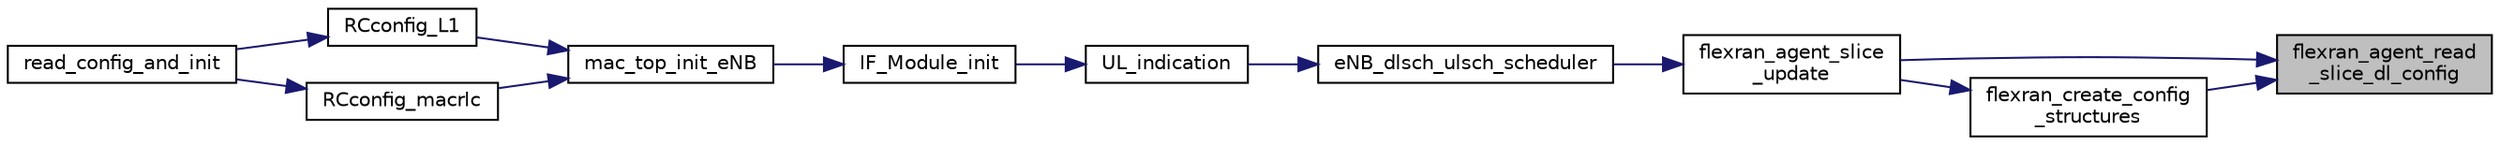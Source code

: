 digraph "flexran_agent_read_slice_dl_config"
{
 // LATEX_PDF_SIZE
  edge [fontname="Helvetica",fontsize="10",labelfontname="Helvetica",labelfontsize="10"];
  node [fontname="Helvetica",fontsize="10",shape=record];
  rankdir="RL";
  Node1 [label="flexran_agent_read\l_slice_dl_config",height=0.2,width=0.4,color="black", fillcolor="grey75", style="filled", fontcolor="black",tooltip=" "];
  Node1 -> Node2 [dir="back",color="midnightblue",fontsize="10",style="solid",fontname="Helvetica"];
  Node2 [label="flexran_agent_slice\l_update",height=0.2,width=0.4,color="black", fillcolor="white", style="filled",URL="$flexran__agent__mac_8h.html#a0d004b81683913813b1f18b1f700e5f3",tooltip=" "];
  Node2 -> Node3 [dir="back",color="midnightblue",fontsize="10",style="solid",fontname="Helvetica"];
  Node3 [label="eNB_dlsch_ulsch_scheduler",height=0.2,width=0.4,color="black", fillcolor="white", style="filled",URL="$group____mac.html#ga2a3ebd99050898af5b0f5ff9c9785897",tooltip=" "];
  Node3 -> Node4 [dir="back",color="midnightblue",fontsize="10",style="solid",fontname="Helvetica"];
  Node4 [label="UL_indication",height=0.2,width=0.4,color="black", fillcolor="white", style="filled",URL="$IF__Module_8h.html#a0e2ef22a02b2c6683ab06f6d53f92e4d",tooltip=" "];
  Node4 -> Node5 [dir="back",color="midnightblue",fontsize="10",style="solid",fontname="Helvetica"];
  Node5 [label="IF_Module_init",height=0.2,width=0.4,color="black", fillcolor="white", style="filled",URL="$IF__Module_8h.html#a889f718a2d163ae240f8aa0732d35a81",tooltip=" "];
  Node5 -> Node6 [dir="back",color="midnightblue",fontsize="10",style="solid",fontname="Helvetica"];
  Node6 [label="mac_top_init_eNB",height=0.2,width=0.4,color="black", fillcolor="white", style="filled",URL="$group____mac.html#ga7b366a80fdb7f92ef5b4418560f2c330",tooltip=" "];
  Node6 -> Node7 [dir="back",color="midnightblue",fontsize="10",style="solid",fontname="Helvetica"];
  Node7 [label="RCconfig_L1",height=0.2,width=0.4,color="black", fillcolor="white", style="filled",URL="$group____enb__app.html#gaf0a0b784f891b689029fdac80981bb48",tooltip=" "];
  Node7 -> Node8 [dir="back",color="midnightblue",fontsize="10",style="solid",fontname="Helvetica"];
  Node8 [label="read_config_and_init",height=0.2,width=0.4,color="black", fillcolor="white", style="filled",URL="$group____enb__app.html#gafd8182cd803334f6a7df61898dc81389",tooltip=" "];
  Node6 -> Node9 [dir="back",color="midnightblue",fontsize="10",style="solid",fontname="Helvetica"];
  Node9 [label="RCconfig_macrlc",height=0.2,width=0.4,color="black", fillcolor="white", style="filled",URL="$group____enb__app.html#gad938d81629b25898f7beb6f9c854846b",tooltip=" "];
  Node9 -> Node8 [dir="back",color="midnightblue",fontsize="10",style="solid",fontname="Helvetica"];
  Node1 -> Node10 [dir="back",color="midnightblue",fontsize="10",style="solid",fontname="Helvetica"];
  Node10 [label="flexran_create_config\l_structures",height=0.2,width=0.4,color="black", fillcolor="white", style="filled",URL="$flexran__agent__mac_8c.html#a81d66204be040b0fd5a87299f0f3c4fb",tooltip=" "];
  Node10 -> Node2 [dir="back",color="midnightblue",fontsize="10",style="solid",fontname="Helvetica"];
}
